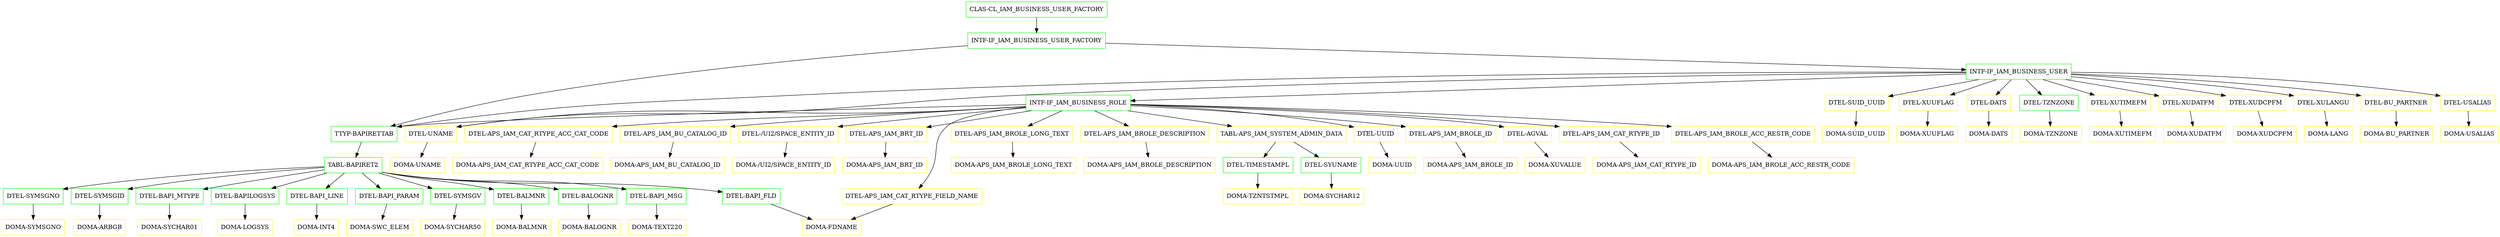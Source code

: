 digraph G {
  "CLAS-CL_IAM_BUSINESS_USER_FACTORY" [shape=box,color=green];
  "INTF-IF_IAM_BUSINESS_USER_FACTORY" [shape=box,color=green,URL="./INTF_IF_IAM_BUSINESS_USER_FACTORY.html"];
  "INTF-IF_IAM_BUSINESS_USER" [shape=box,color=green,URL="./INTF_IF_IAM_BUSINESS_USER.html"];
  "INTF-IF_IAM_BUSINESS_ROLE" [shape=box,color=green,URL="./INTF_IF_IAM_BUSINESS_ROLE.html"];
  "TTYP-BAPIRETTAB" [shape=box,color=green,URL="./TTYP_BAPIRETTAB.html"];
  "TABL-BAPIRET2" [shape=box,color=green,URL="./TABL_BAPIRET2.html"];
  "DTEL-BAPILOGSYS" [shape=box,color=green,URL="./DTEL_BAPILOGSYS.html"];
  "DOMA-LOGSYS" [shape=box,color=yellow,URL="./DOMA_LOGSYS.html"];
  "DTEL-BAPI_FLD" [shape=box,color=green,URL="./DTEL_BAPI_FLD.html"];
  "DOMA-FDNAME" [shape=box,color=yellow,URL="./DOMA_FDNAME.html"];
  "DTEL-BAPI_LINE" [shape=box,color=green,URL="./DTEL_BAPI_LINE.html"];
  "DOMA-INT4" [shape=box,color=yellow,URL="./DOMA_INT4.html"];
  "DTEL-BAPI_PARAM" [shape=box,color=green,URL="./DTEL_BAPI_PARAM.html"];
  "DOMA-SWC_ELEM" [shape=box,color=yellow,URL="./DOMA_SWC_ELEM.html"];
  "DTEL-SYMSGV" [shape=box,color=green,URL="./DTEL_SYMSGV.html"];
  "DOMA-SYCHAR50" [shape=box,color=yellow,URL="./DOMA_SYCHAR50.html"];
  "DTEL-BALMNR" [shape=box,color=green,URL="./DTEL_BALMNR.html"];
  "DOMA-BALMNR" [shape=box,color=yellow,URL="./DOMA_BALMNR.html"];
  "DTEL-BALOGNR" [shape=box,color=green,URL="./DTEL_BALOGNR.html"];
  "DOMA-BALOGNR" [shape=box,color=yellow,URL="./DOMA_BALOGNR.html"];
  "DTEL-BAPI_MSG" [shape=box,color=green,URL="./DTEL_BAPI_MSG.html"];
  "DOMA-TEXT220" [shape=box,color=yellow,URL="./DOMA_TEXT220.html"];
  "DTEL-SYMSGNO" [shape=box,color=green,URL="./DTEL_SYMSGNO.html"];
  "DOMA-SYMSGNO" [shape=box,color=yellow,URL="./DOMA_SYMSGNO.html"];
  "DTEL-SYMSGID" [shape=box,color=green,URL="./DTEL_SYMSGID.html"];
  "DOMA-ARBGB" [shape=box,color=yellow,URL="./DOMA_ARBGB.html"];
  "DTEL-BAPI_MTYPE" [shape=box,color=green,URL="./DTEL_BAPI_MTYPE.html"];
  "DOMA-SYCHAR01" [shape=box,color=yellow,URL="./DOMA_SYCHAR01.html"];
  "DTEL-AGVAL" [shape=box,color=yellow,URL="./DTEL_AGVAL.html"];
  "DOMA-XUVALUE" [shape=box,color=yellow,URL="./DOMA_XUVALUE.html"];
  "DTEL-APS_IAM_CAT_RTYPE_FIELD_NAME" [shape=box,color=yellow,URL="./DTEL_APS_IAM_CAT_RTYPE_FIELD_NAME.html"];
  "DTEL-APS_IAM_CAT_RTYPE_ID" [shape=box,color=yellow,URL="./DTEL_APS_IAM_CAT_RTYPE_ID.html"];
  "DOMA-APS_IAM_CAT_RTYPE_ID" [shape=box,color=yellow,URL="./DOMA_APS_IAM_CAT_RTYPE_ID.html"];
  "DTEL-APS_IAM_BROLE_ACC_RESTR_CODE" [shape=box,color=yellow,URL="./DTEL_APS_IAM_BROLE_ACC_RESTR_CODE.html"];
  "DOMA-APS_IAM_BROLE_ACC_RESTR_CODE" [shape=box,color=yellow,URL="./DOMA_APS_IAM_BROLE_ACC_RESTR_CODE.html"];
  "DTEL-APS_IAM_CAT_RTYPE_ACC_CAT_CODE" [shape=box,color=yellow,URL="./DTEL_APS_IAM_CAT_RTYPE_ACC_CAT_CODE.html"];
  "DOMA-APS_IAM_CAT_RTYPE_ACC_CAT_CODE" [shape=box,color=yellow,URL="./DOMA_APS_IAM_CAT_RTYPE_ACC_CAT_CODE.html"];
  "DTEL-UNAME" [shape=box,color=yellow,URL="./DTEL_UNAME.html"];
  "DOMA-UNAME" [shape=box,color=yellow,URL="./DOMA_UNAME.html"];
  "DTEL-APS_IAM_BU_CATALOG_ID" [shape=box,color=yellow,URL="./DTEL_APS_IAM_BU_CATALOG_ID.html"];
  "DOMA-APS_IAM_BU_CATALOG_ID" [shape=box,color=yellow,URL="./DOMA_APS_IAM_BU_CATALOG_ID.html"];
  "DTEL-/UI2/SPACE_ENTITY_ID" [shape=box,color=yellow,URL="./DTEL_%23UI2%23SPACE_ENTITY_ID.html"];
  "DOMA-/UI2/SPACE_ENTITY_ID" [shape=box,color=yellow,URL="./DOMA_%23UI2%23SPACE_ENTITY_ID.html"];
  "DTEL-APS_IAM_BRT_ID" [shape=box,color=yellow,URL="./DTEL_APS_IAM_BRT_ID.html"];
  "DOMA-APS_IAM_BRT_ID" [shape=box,color=yellow,URL="./DOMA_APS_IAM_BRT_ID.html"];
  "TABL-APS_IAM_SYSTEM_ADMIN_DATA" [shape=box,color=yellow,URL="./TABL_APS_IAM_SYSTEM_ADMIN_DATA.html"];
  "DTEL-SYUNAME" [shape=box,color=green,URL="./DTEL_SYUNAME.html"];
  "DOMA-SYCHAR12" [shape=box,color=yellow,URL="./DOMA_SYCHAR12.html"];
  "DTEL-TIMESTAMPL" [shape=box,color=green,URL="./DTEL_TIMESTAMPL.html"];
  "DOMA-TZNTSTMPL" [shape=box,color=yellow,URL="./DOMA_TZNTSTMPL.html"];
  "DTEL-APS_IAM_BROLE_LONG_TEXT" [shape=box,color=yellow,URL="./DTEL_APS_IAM_BROLE_LONG_TEXT.html"];
  "DOMA-APS_IAM_BROLE_LONG_TEXT" [shape=box,color=yellow,URL="./DOMA_APS_IAM_BROLE_LONG_TEXT.html"];
  "DTEL-APS_IAM_BROLE_DESCRIPTION" [shape=box,color=yellow,URL="./DTEL_APS_IAM_BROLE_DESCRIPTION.html"];
  "DOMA-APS_IAM_BROLE_DESCRIPTION" [shape=box,color=yellow,URL="./DOMA_APS_IAM_BROLE_DESCRIPTION.html"];
  "DTEL-UUID" [shape=box,color=yellow,URL="./DTEL_UUID.html"];
  "DOMA-UUID" [shape=box,color=yellow,URL="./DOMA_UUID.html"];
  "DTEL-APS_IAM_BROLE_ID" [shape=box,color=yellow,URL="./DTEL_APS_IAM_BROLE_ID.html"];
  "DOMA-APS_IAM_BROLE_ID" [shape=box,color=yellow,URL="./DOMA_APS_IAM_BROLE_ID.html"];
  "DTEL-SUID_UUID" [shape=box,color=yellow,URL="./DTEL_SUID_UUID.html"];
  "DOMA-SUID_UUID" [shape=box,color=yellow,URL="./DOMA_SUID_UUID.html"];
  "DTEL-XUUFLAG" [shape=box,color=yellow,URL="./DTEL_XUUFLAG.html"];
  "DOMA-XUUFLAG" [shape=box,color=yellow,URL="./DOMA_XUUFLAG.html"];
  "DTEL-DATS" [shape=box,color=yellow,URL="./DTEL_DATS.html"];
  "DOMA-DATS" [shape=box,color=yellow,URL="./DOMA_DATS.html"];
  "DTEL-TZNZONE" [shape=box,color=green,URL="./DTEL_TZNZONE.html"];
  "DOMA-TZNZONE" [shape=box,color=yellow,URL="./DOMA_TZNZONE.html"];
  "DTEL-XUTIMEFM" [shape=box,color=yellow,URL="./DTEL_XUTIMEFM.html"];
  "DOMA-XUTIMEFM" [shape=box,color=yellow,URL="./DOMA_XUTIMEFM.html"];
  "DTEL-XUDATFM" [shape=box,color=yellow,URL="./DTEL_XUDATFM.html"];
  "DOMA-XUDATFM" [shape=box,color=yellow,URL="./DOMA_XUDATFM.html"];
  "DTEL-XUDCPFM" [shape=box,color=yellow,URL="./DTEL_XUDCPFM.html"];
  "DOMA-XUDCPFM" [shape=box,color=yellow,URL="./DOMA_XUDCPFM.html"];
  "DTEL-XULANGU" [shape=box,color=yellow,URL="./DTEL_XULANGU.html"];
  "DOMA-LANG" [shape=box,color=yellow,URL="./DOMA_LANG.html"];
  "DTEL-BU_PARTNER" [shape=box,color=yellow,URL="./DTEL_BU_PARTNER.html"];
  "DOMA-BU_PARTNER" [shape=box,color=yellow,URL="./DOMA_BU_PARTNER.html"];
  "DTEL-USALIAS" [shape=box,color=yellow,URL="./DTEL_USALIAS.html"];
  "DOMA-USALIAS" [shape=box,color=yellow,URL="./DOMA_USALIAS.html"];
  "CLAS-CL_IAM_BUSINESS_USER_FACTORY" -> "INTF-IF_IAM_BUSINESS_USER_FACTORY";
  "INTF-IF_IAM_BUSINESS_USER_FACTORY" -> "TTYP-BAPIRETTAB";
  "INTF-IF_IAM_BUSINESS_USER_FACTORY" -> "INTF-IF_IAM_BUSINESS_USER";
  "INTF-IF_IAM_BUSINESS_USER" -> "DTEL-UNAME";
  "INTF-IF_IAM_BUSINESS_USER" -> "DTEL-USALIAS";
  "INTF-IF_IAM_BUSINESS_USER" -> "DTEL-BU_PARTNER";
  "INTF-IF_IAM_BUSINESS_USER" -> "DTEL-XULANGU";
  "INTF-IF_IAM_BUSINESS_USER" -> "DTEL-XUDCPFM";
  "INTF-IF_IAM_BUSINESS_USER" -> "DTEL-XUDATFM";
  "INTF-IF_IAM_BUSINESS_USER" -> "DTEL-XUTIMEFM";
  "INTF-IF_IAM_BUSINESS_USER" -> "DTEL-TZNZONE";
  "INTF-IF_IAM_BUSINESS_USER" -> "DTEL-DATS";
  "INTF-IF_IAM_BUSINESS_USER" -> "DTEL-XUUFLAG";
  "INTF-IF_IAM_BUSINESS_USER" -> "DTEL-SUID_UUID";
  "INTF-IF_IAM_BUSINESS_USER" -> "TTYP-BAPIRETTAB";
  "INTF-IF_IAM_BUSINESS_USER" -> "INTF-IF_IAM_BUSINESS_ROLE";
  "INTF-IF_IAM_BUSINESS_ROLE" -> "DTEL-APS_IAM_BROLE_ID";
  "INTF-IF_IAM_BUSINESS_ROLE" -> "DTEL-UUID";
  "INTF-IF_IAM_BUSINESS_ROLE" -> "DTEL-APS_IAM_BROLE_DESCRIPTION";
  "INTF-IF_IAM_BUSINESS_ROLE" -> "DTEL-APS_IAM_BROLE_LONG_TEXT";
  "INTF-IF_IAM_BUSINESS_ROLE" -> "TABL-APS_IAM_SYSTEM_ADMIN_DATA";
  "INTF-IF_IAM_BUSINESS_ROLE" -> "DTEL-APS_IAM_BRT_ID";
  "INTF-IF_IAM_BUSINESS_ROLE" -> "DTEL-/UI2/SPACE_ENTITY_ID";
  "INTF-IF_IAM_BUSINESS_ROLE" -> "DTEL-APS_IAM_BU_CATALOG_ID";
  "INTF-IF_IAM_BUSINESS_ROLE" -> "DTEL-UNAME";
  "INTF-IF_IAM_BUSINESS_ROLE" -> "DTEL-APS_IAM_CAT_RTYPE_ACC_CAT_CODE";
  "INTF-IF_IAM_BUSINESS_ROLE" -> "DTEL-APS_IAM_BROLE_ACC_RESTR_CODE";
  "INTF-IF_IAM_BUSINESS_ROLE" -> "DTEL-APS_IAM_CAT_RTYPE_ID";
  "INTF-IF_IAM_BUSINESS_ROLE" -> "DTEL-APS_IAM_CAT_RTYPE_FIELD_NAME";
  "INTF-IF_IAM_BUSINESS_ROLE" -> "DTEL-AGVAL";
  "INTF-IF_IAM_BUSINESS_ROLE" -> "TTYP-BAPIRETTAB";
  "TTYP-BAPIRETTAB" -> "TABL-BAPIRET2";
  "TABL-BAPIRET2" -> "DTEL-BAPI_MTYPE";
  "TABL-BAPIRET2" -> "DTEL-SYMSGID";
  "TABL-BAPIRET2" -> "DTEL-SYMSGNO";
  "TABL-BAPIRET2" -> "DTEL-BAPI_MSG";
  "TABL-BAPIRET2" -> "DTEL-BALOGNR";
  "TABL-BAPIRET2" -> "DTEL-BALMNR";
  "TABL-BAPIRET2" -> "DTEL-SYMSGV";
  "TABL-BAPIRET2" -> "DTEL-BAPI_PARAM";
  "TABL-BAPIRET2" -> "DTEL-BAPI_LINE";
  "TABL-BAPIRET2" -> "DTEL-BAPI_FLD";
  "TABL-BAPIRET2" -> "DTEL-BAPILOGSYS";
  "DTEL-BAPILOGSYS" -> "DOMA-LOGSYS";
  "DTEL-BAPI_FLD" -> "DOMA-FDNAME";
  "DTEL-BAPI_LINE" -> "DOMA-INT4";
  "DTEL-BAPI_PARAM" -> "DOMA-SWC_ELEM";
  "DTEL-SYMSGV" -> "DOMA-SYCHAR50";
  "DTEL-BALMNR" -> "DOMA-BALMNR";
  "DTEL-BALOGNR" -> "DOMA-BALOGNR";
  "DTEL-BAPI_MSG" -> "DOMA-TEXT220";
  "DTEL-SYMSGNO" -> "DOMA-SYMSGNO";
  "DTEL-SYMSGID" -> "DOMA-ARBGB";
  "DTEL-BAPI_MTYPE" -> "DOMA-SYCHAR01";
  "DTEL-AGVAL" -> "DOMA-XUVALUE";
  "DTEL-APS_IAM_CAT_RTYPE_FIELD_NAME" -> "DOMA-FDNAME";
  "DTEL-APS_IAM_CAT_RTYPE_ID" -> "DOMA-APS_IAM_CAT_RTYPE_ID";
  "DTEL-APS_IAM_BROLE_ACC_RESTR_CODE" -> "DOMA-APS_IAM_BROLE_ACC_RESTR_CODE";
  "DTEL-APS_IAM_CAT_RTYPE_ACC_CAT_CODE" -> "DOMA-APS_IAM_CAT_RTYPE_ACC_CAT_CODE";
  "DTEL-UNAME" -> "DOMA-UNAME";
  "DTEL-APS_IAM_BU_CATALOG_ID" -> "DOMA-APS_IAM_BU_CATALOG_ID";
  "DTEL-/UI2/SPACE_ENTITY_ID" -> "DOMA-/UI2/SPACE_ENTITY_ID";
  "DTEL-APS_IAM_BRT_ID" -> "DOMA-APS_IAM_BRT_ID";
  "TABL-APS_IAM_SYSTEM_ADMIN_DATA" -> "DTEL-TIMESTAMPL";
  "TABL-APS_IAM_SYSTEM_ADMIN_DATA" -> "DTEL-SYUNAME";
  "DTEL-SYUNAME" -> "DOMA-SYCHAR12";
  "DTEL-TIMESTAMPL" -> "DOMA-TZNTSTMPL";
  "DTEL-APS_IAM_BROLE_LONG_TEXT" -> "DOMA-APS_IAM_BROLE_LONG_TEXT";
  "DTEL-APS_IAM_BROLE_DESCRIPTION" -> "DOMA-APS_IAM_BROLE_DESCRIPTION";
  "DTEL-UUID" -> "DOMA-UUID";
  "DTEL-APS_IAM_BROLE_ID" -> "DOMA-APS_IAM_BROLE_ID";
  "DTEL-SUID_UUID" -> "DOMA-SUID_UUID";
  "DTEL-XUUFLAG" -> "DOMA-XUUFLAG";
  "DTEL-DATS" -> "DOMA-DATS";
  "DTEL-TZNZONE" -> "DOMA-TZNZONE";
  "DTEL-XUTIMEFM" -> "DOMA-XUTIMEFM";
  "DTEL-XUDATFM" -> "DOMA-XUDATFM";
  "DTEL-XUDCPFM" -> "DOMA-XUDCPFM";
  "DTEL-XULANGU" -> "DOMA-LANG";
  "DTEL-BU_PARTNER" -> "DOMA-BU_PARTNER";
  "DTEL-USALIAS" -> "DOMA-USALIAS";
}
